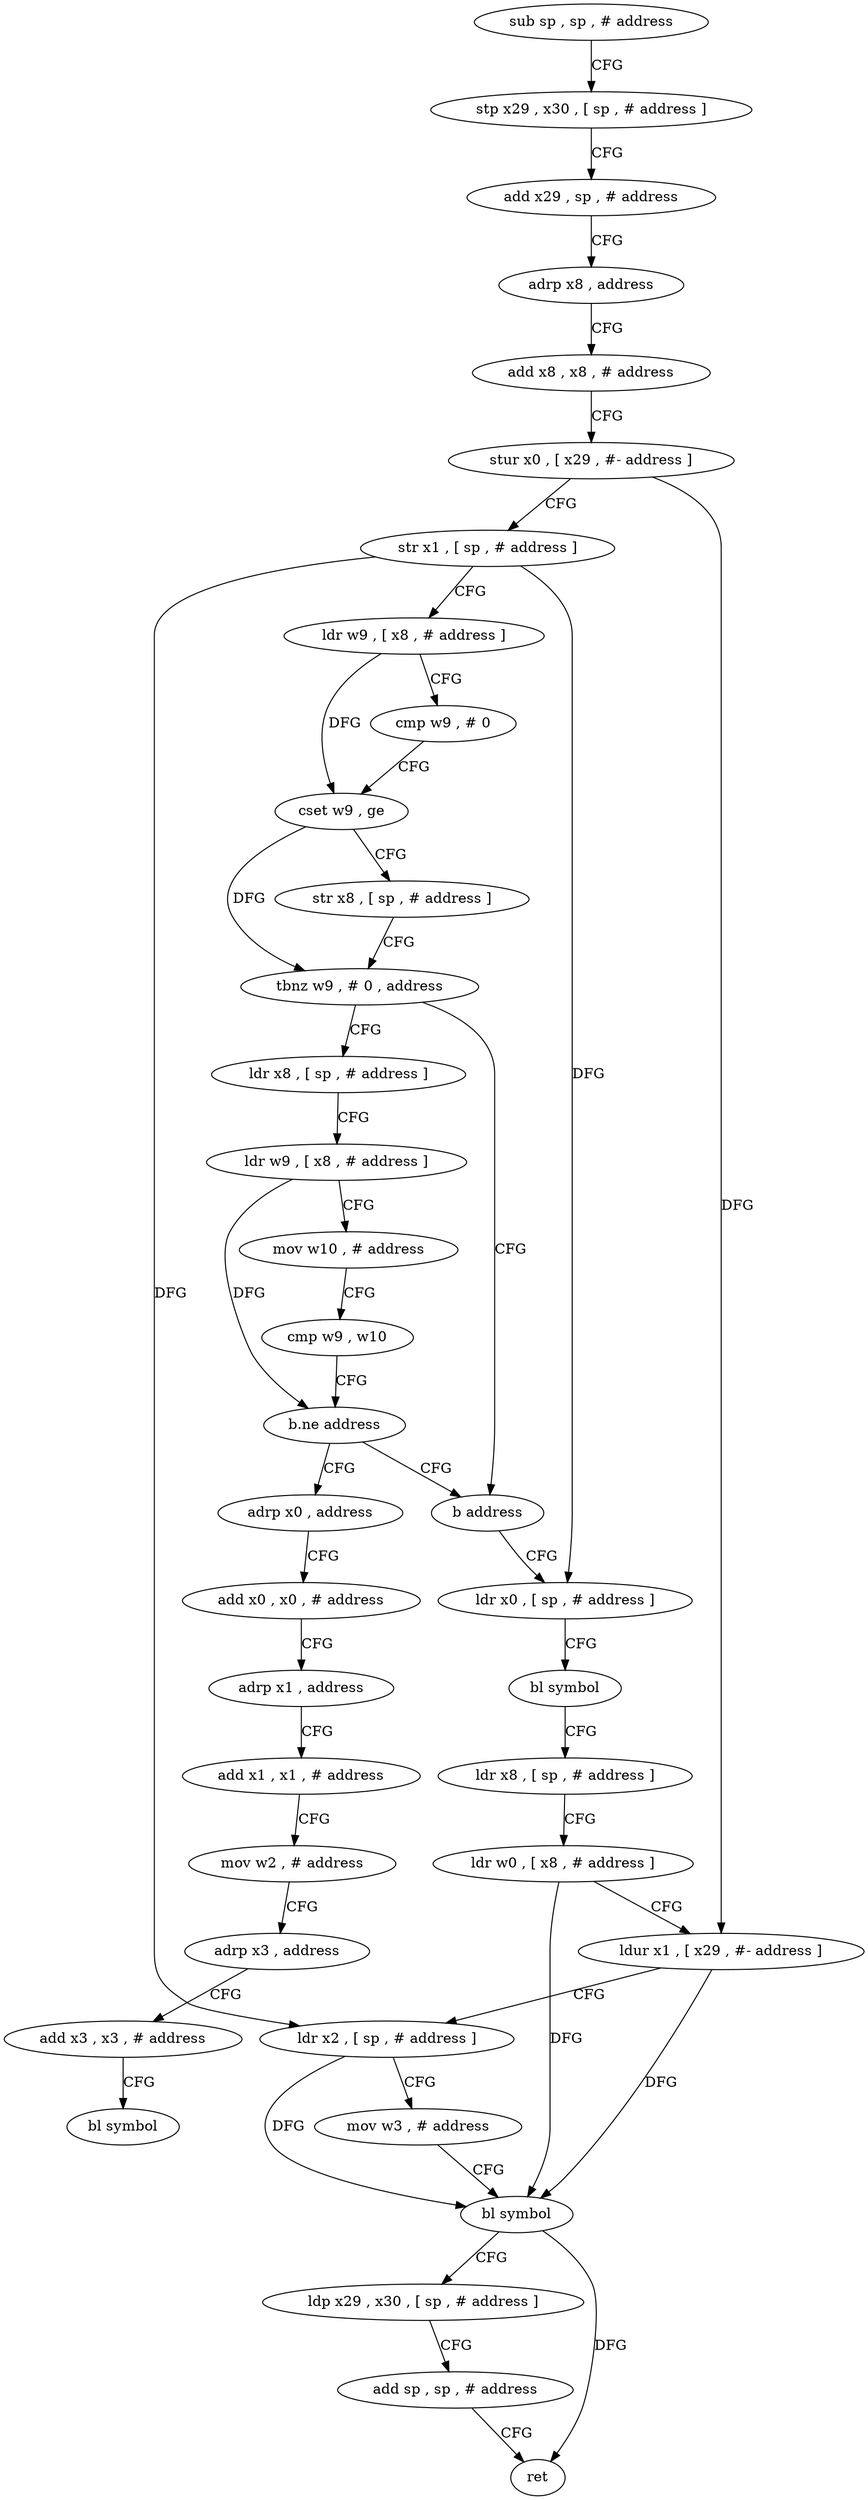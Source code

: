digraph "func" {
"4247400" [label = "sub sp , sp , # address" ]
"4247404" [label = "stp x29 , x30 , [ sp , # address ]" ]
"4247408" [label = "add x29 , sp , # address" ]
"4247412" [label = "adrp x8 , address" ]
"4247416" [label = "add x8 , x8 , # address" ]
"4247420" [label = "stur x0 , [ x29 , #- address ]" ]
"4247424" [label = "str x1 , [ sp , # address ]" ]
"4247428" [label = "ldr w9 , [ x8 , # address ]" ]
"4247432" [label = "cmp w9 , # 0" ]
"4247436" [label = "cset w9 , ge" ]
"4247440" [label = "str x8 , [ sp , # address ]" ]
"4247444" [label = "tbnz w9 , # 0 , address" ]
"4247468" [label = "b address" ]
"4247448" [label = "ldr x8 , [ sp , # address ]" ]
"4247504" [label = "ldr x0 , [ sp , # address ]" ]
"4247452" [label = "ldr w9 , [ x8 , # address ]" ]
"4247456" [label = "mov w10 , # address" ]
"4247460" [label = "cmp w9 , w10" ]
"4247464" [label = "b.ne address" ]
"4247472" [label = "adrp x0 , address" ]
"4247508" [label = "bl symbol" ]
"4247512" [label = "ldr x8 , [ sp , # address ]" ]
"4247516" [label = "ldr w0 , [ x8 , # address ]" ]
"4247520" [label = "ldur x1 , [ x29 , #- address ]" ]
"4247524" [label = "ldr x2 , [ sp , # address ]" ]
"4247528" [label = "mov w3 , # address" ]
"4247532" [label = "bl symbol" ]
"4247536" [label = "ldp x29 , x30 , [ sp , # address ]" ]
"4247540" [label = "add sp , sp , # address" ]
"4247544" [label = "ret" ]
"4247476" [label = "add x0 , x0 , # address" ]
"4247480" [label = "adrp x1 , address" ]
"4247484" [label = "add x1 , x1 , # address" ]
"4247488" [label = "mov w2 , # address" ]
"4247492" [label = "adrp x3 , address" ]
"4247496" [label = "add x3 , x3 , # address" ]
"4247500" [label = "bl symbol" ]
"4247400" -> "4247404" [ label = "CFG" ]
"4247404" -> "4247408" [ label = "CFG" ]
"4247408" -> "4247412" [ label = "CFG" ]
"4247412" -> "4247416" [ label = "CFG" ]
"4247416" -> "4247420" [ label = "CFG" ]
"4247420" -> "4247424" [ label = "CFG" ]
"4247420" -> "4247520" [ label = "DFG" ]
"4247424" -> "4247428" [ label = "CFG" ]
"4247424" -> "4247504" [ label = "DFG" ]
"4247424" -> "4247524" [ label = "DFG" ]
"4247428" -> "4247432" [ label = "CFG" ]
"4247428" -> "4247436" [ label = "DFG" ]
"4247432" -> "4247436" [ label = "CFG" ]
"4247436" -> "4247440" [ label = "CFG" ]
"4247436" -> "4247444" [ label = "DFG" ]
"4247440" -> "4247444" [ label = "CFG" ]
"4247444" -> "4247468" [ label = "CFG" ]
"4247444" -> "4247448" [ label = "CFG" ]
"4247468" -> "4247504" [ label = "CFG" ]
"4247448" -> "4247452" [ label = "CFG" ]
"4247504" -> "4247508" [ label = "CFG" ]
"4247452" -> "4247456" [ label = "CFG" ]
"4247452" -> "4247464" [ label = "DFG" ]
"4247456" -> "4247460" [ label = "CFG" ]
"4247460" -> "4247464" [ label = "CFG" ]
"4247464" -> "4247472" [ label = "CFG" ]
"4247464" -> "4247468" [ label = "CFG" ]
"4247472" -> "4247476" [ label = "CFG" ]
"4247508" -> "4247512" [ label = "CFG" ]
"4247512" -> "4247516" [ label = "CFG" ]
"4247516" -> "4247520" [ label = "CFG" ]
"4247516" -> "4247532" [ label = "DFG" ]
"4247520" -> "4247524" [ label = "CFG" ]
"4247520" -> "4247532" [ label = "DFG" ]
"4247524" -> "4247528" [ label = "CFG" ]
"4247524" -> "4247532" [ label = "DFG" ]
"4247528" -> "4247532" [ label = "CFG" ]
"4247532" -> "4247536" [ label = "CFG" ]
"4247532" -> "4247544" [ label = "DFG" ]
"4247536" -> "4247540" [ label = "CFG" ]
"4247540" -> "4247544" [ label = "CFG" ]
"4247476" -> "4247480" [ label = "CFG" ]
"4247480" -> "4247484" [ label = "CFG" ]
"4247484" -> "4247488" [ label = "CFG" ]
"4247488" -> "4247492" [ label = "CFG" ]
"4247492" -> "4247496" [ label = "CFG" ]
"4247496" -> "4247500" [ label = "CFG" ]
}
